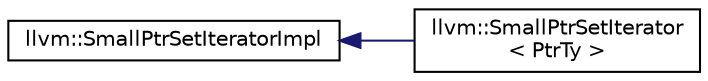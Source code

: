 digraph "Graphical Class Hierarchy"
{
  edge [fontname="Helvetica",fontsize="10",labelfontname="Helvetica",labelfontsize="10"];
  node [fontname="Helvetica",fontsize="10",shape=record];
  rankdir="LR";
  Node1 [label="llvm::SmallPtrSetIteratorImpl",height=0.2,width=0.4,color="black", fillcolor="white", style="filled",URL="$classllvm_1_1SmallPtrSetIteratorImpl.html",tooltip="SmallPtrSetIteratorImpl - This is the common base class shared between all instances of SmallPtrSetIt..."];
  Node1 -> Node2 [dir="back",color="midnightblue",fontsize="10",style="solid",fontname="Helvetica"];
  Node2 [label="llvm::SmallPtrSetIterator\l\< PtrTy \>",height=0.2,width=0.4,color="black", fillcolor="white", style="filled",URL="$classllvm_1_1SmallPtrSetIterator.html",tooltip="SmallPtrSetIterator - This implements a const_iterator for SmallPtrSet. "];
}

